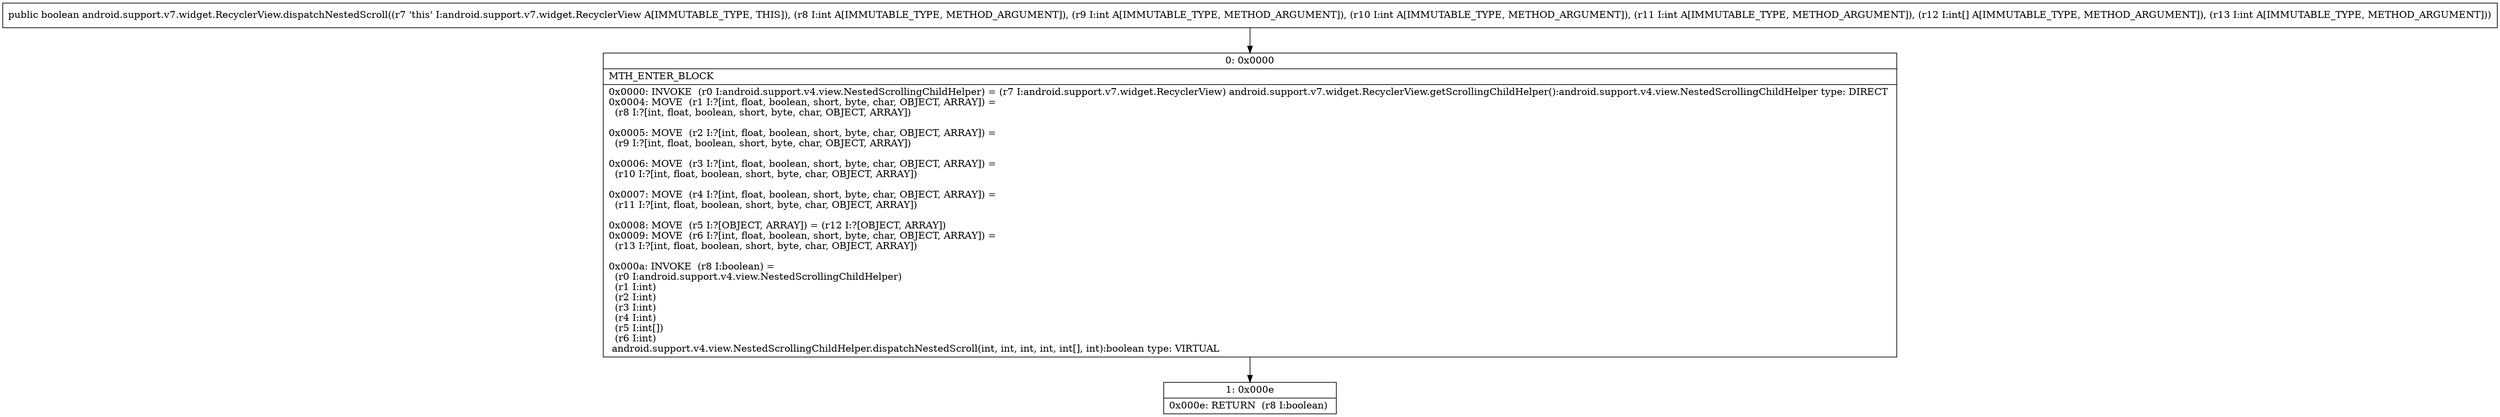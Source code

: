 digraph "CFG forandroid.support.v7.widget.RecyclerView.dispatchNestedScroll(IIII[II)Z" {
Node_0 [shape=record,label="{0\:\ 0x0000|MTH_ENTER_BLOCK\l|0x0000: INVOKE  (r0 I:android.support.v4.view.NestedScrollingChildHelper) = (r7 I:android.support.v7.widget.RecyclerView) android.support.v7.widget.RecyclerView.getScrollingChildHelper():android.support.v4.view.NestedScrollingChildHelper type: DIRECT \l0x0004: MOVE  (r1 I:?[int, float, boolean, short, byte, char, OBJECT, ARRAY]) = \l  (r8 I:?[int, float, boolean, short, byte, char, OBJECT, ARRAY])\l \l0x0005: MOVE  (r2 I:?[int, float, boolean, short, byte, char, OBJECT, ARRAY]) = \l  (r9 I:?[int, float, boolean, short, byte, char, OBJECT, ARRAY])\l \l0x0006: MOVE  (r3 I:?[int, float, boolean, short, byte, char, OBJECT, ARRAY]) = \l  (r10 I:?[int, float, boolean, short, byte, char, OBJECT, ARRAY])\l \l0x0007: MOVE  (r4 I:?[int, float, boolean, short, byte, char, OBJECT, ARRAY]) = \l  (r11 I:?[int, float, boolean, short, byte, char, OBJECT, ARRAY])\l \l0x0008: MOVE  (r5 I:?[OBJECT, ARRAY]) = (r12 I:?[OBJECT, ARRAY]) \l0x0009: MOVE  (r6 I:?[int, float, boolean, short, byte, char, OBJECT, ARRAY]) = \l  (r13 I:?[int, float, boolean, short, byte, char, OBJECT, ARRAY])\l \l0x000a: INVOKE  (r8 I:boolean) = \l  (r0 I:android.support.v4.view.NestedScrollingChildHelper)\l  (r1 I:int)\l  (r2 I:int)\l  (r3 I:int)\l  (r4 I:int)\l  (r5 I:int[])\l  (r6 I:int)\l android.support.v4.view.NestedScrollingChildHelper.dispatchNestedScroll(int, int, int, int, int[], int):boolean type: VIRTUAL \l}"];
Node_1 [shape=record,label="{1\:\ 0x000e|0x000e: RETURN  (r8 I:boolean) \l}"];
MethodNode[shape=record,label="{public boolean android.support.v7.widget.RecyclerView.dispatchNestedScroll((r7 'this' I:android.support.v7.widget.RecyclerView A[IMMUTABLE_TYPE, THIS]), (r8 I:int A[IMMUTABLE_TYPE, METHOD_ARGUMENT]), (r9 I:int A[IMMUTABLE_TYPE, METHOD_ARGUMENT]), (r10 I:int A[IMMUTABLE_TYPE, METHOD_ARGUMENT]), (r11 I:int A[IMMUTABLE_TYPE, METHOD_ARGUMENT]), (r12 I:int[] A[IMMUTABLE_TYPE, METHOD_ARGUMENT]), (r13 I:int A[IMMUTABLE_TYPE, METHOD_ARGUMENT])) }"];
MethodNode -> Node_0;
Node_0 -> Node_1;
}

